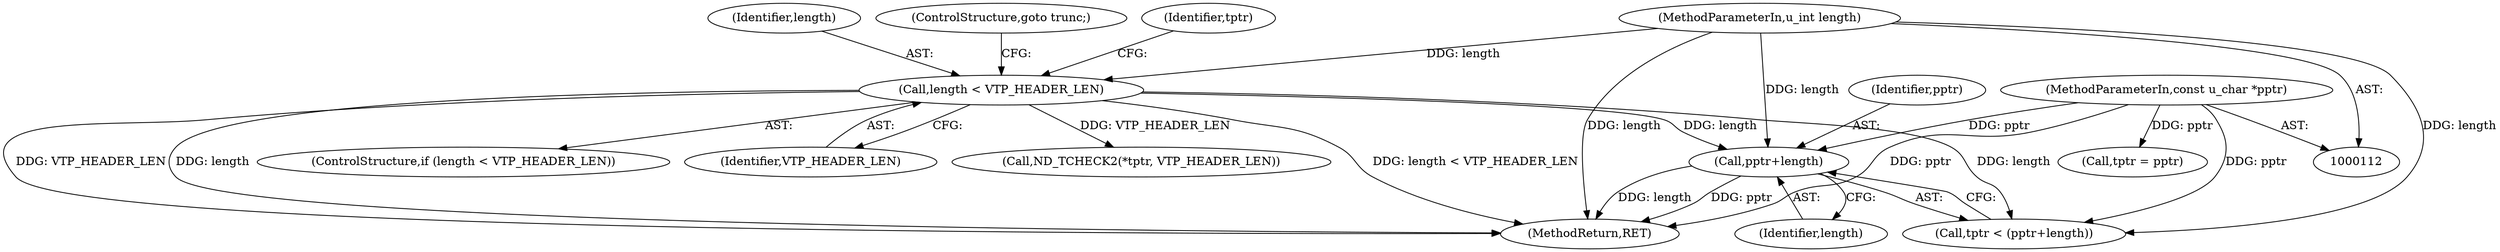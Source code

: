digraph "0_tcpdump_ae83295915d08a854de27a88efac5dd7353e6d3f@pointer" {
"1000310" [label="(Call,pptr+length)"];
"1000114" [label="(MethodParameterIn,const u_char *pptr)"];
"1000125" [label="(Call,length < VTP_HEADER_LEN)"];
"1000115" [label="(MethodParameterIn,u_int length)"];
"1000126" [label="(Identifier,length)"];
"1000312" [label="(Identifier,length)"];
"1000124" [label="(ControlStructure,if (length < VTP_HEADER_LEN))"];
"1000128" [label="(ControlStructure,goto trunc;)"];
"1000310" [label="(Call,pptr+length)"];
"1000127" [label="(Identifier,VTP_HEADER_LEN)"];
"1000114" [label="(MethodParameterIn,const u_char *pptr)"];
"1000125" [label="(Call,length < VTP_HEADER_LEN)"];
"1000130" [label="(Identifier,tptr)"];
"1000129" [label="(Call,tptr = pptr)"];
"1000115" [label="(MethodParameterIn,u_int length)"];
"1000132" [label="(Call,ND_TCHECK2(*tptr, VTP_HEADER_LEN))"];
"1000581" [label="(MethodReturn,RET)"];
"1000308" [label="(Call,tptr < (pptr+length))"];
"1000311" [label="(Identifier,pptr)"];
"1000310" -> "1000308"  [label="AST: "];
"1000310" -> "1000312"  [label="CFG: "];
"1000311" -> "1000310"  [label="AST: "];
"1000312" -> "1000310"  [label="AST: "];
"1000308" -> "1000310"  [label="CFG: "];
"1000310" -> "1000581"  [label="DDG: length"];
"1000310" -> "1000581"  [label="DDG: pptr"];
"1000114" -> "1000310"  [label="DDG: pptr"];
"1000125" -> "1000310"  [label="DDG: length"];
"1000115" -> "1000310"  [label="DDG: length"];
"1000114" -> "1000112"  [label="AST: "];
"1000114" -> "1000581"  [label="DDG: pptr"];
"1000114" -> "1000129"  [label="DDG: pptr"];
"1000114" -> "1000308"  [label="DDG: pptr"];
"1000125" -> "1000124"  [label="AST: "];
"1000125" -> "1000127"  [label="CFG: "];
"1000126" -> "1000125"  [label="AST: "];
"1000127" -> "1000125"  [label="AST: "];
"1000128" -> "1000125"  [label="CFG: "];
"1000130" -> "1000125"  [label="CFG: "];
"1000125" -> "1000581"  [label="DDG: length"];
"1000125" -> "1000581"  [label="DDG: length < VTP_HEADER_LEN"];
"1000125" -> "1000581"  [label="DDG: VTP_HEADER_LEN"];
"1000115" -> "1000125"  [label="DDG: length"];
"1000125" -> "1000132"  [label="DDG: VTP_HEADER_LEN"];
"1000125" -> "1000308"  [label="DDG: length"];
"1000115" -> "1000112"  [label="AST: "];
"1000115" -> "1000581"  [label="DDG: length"];
"1000115" -> "1000308"  [label="DDG: length"];
}
